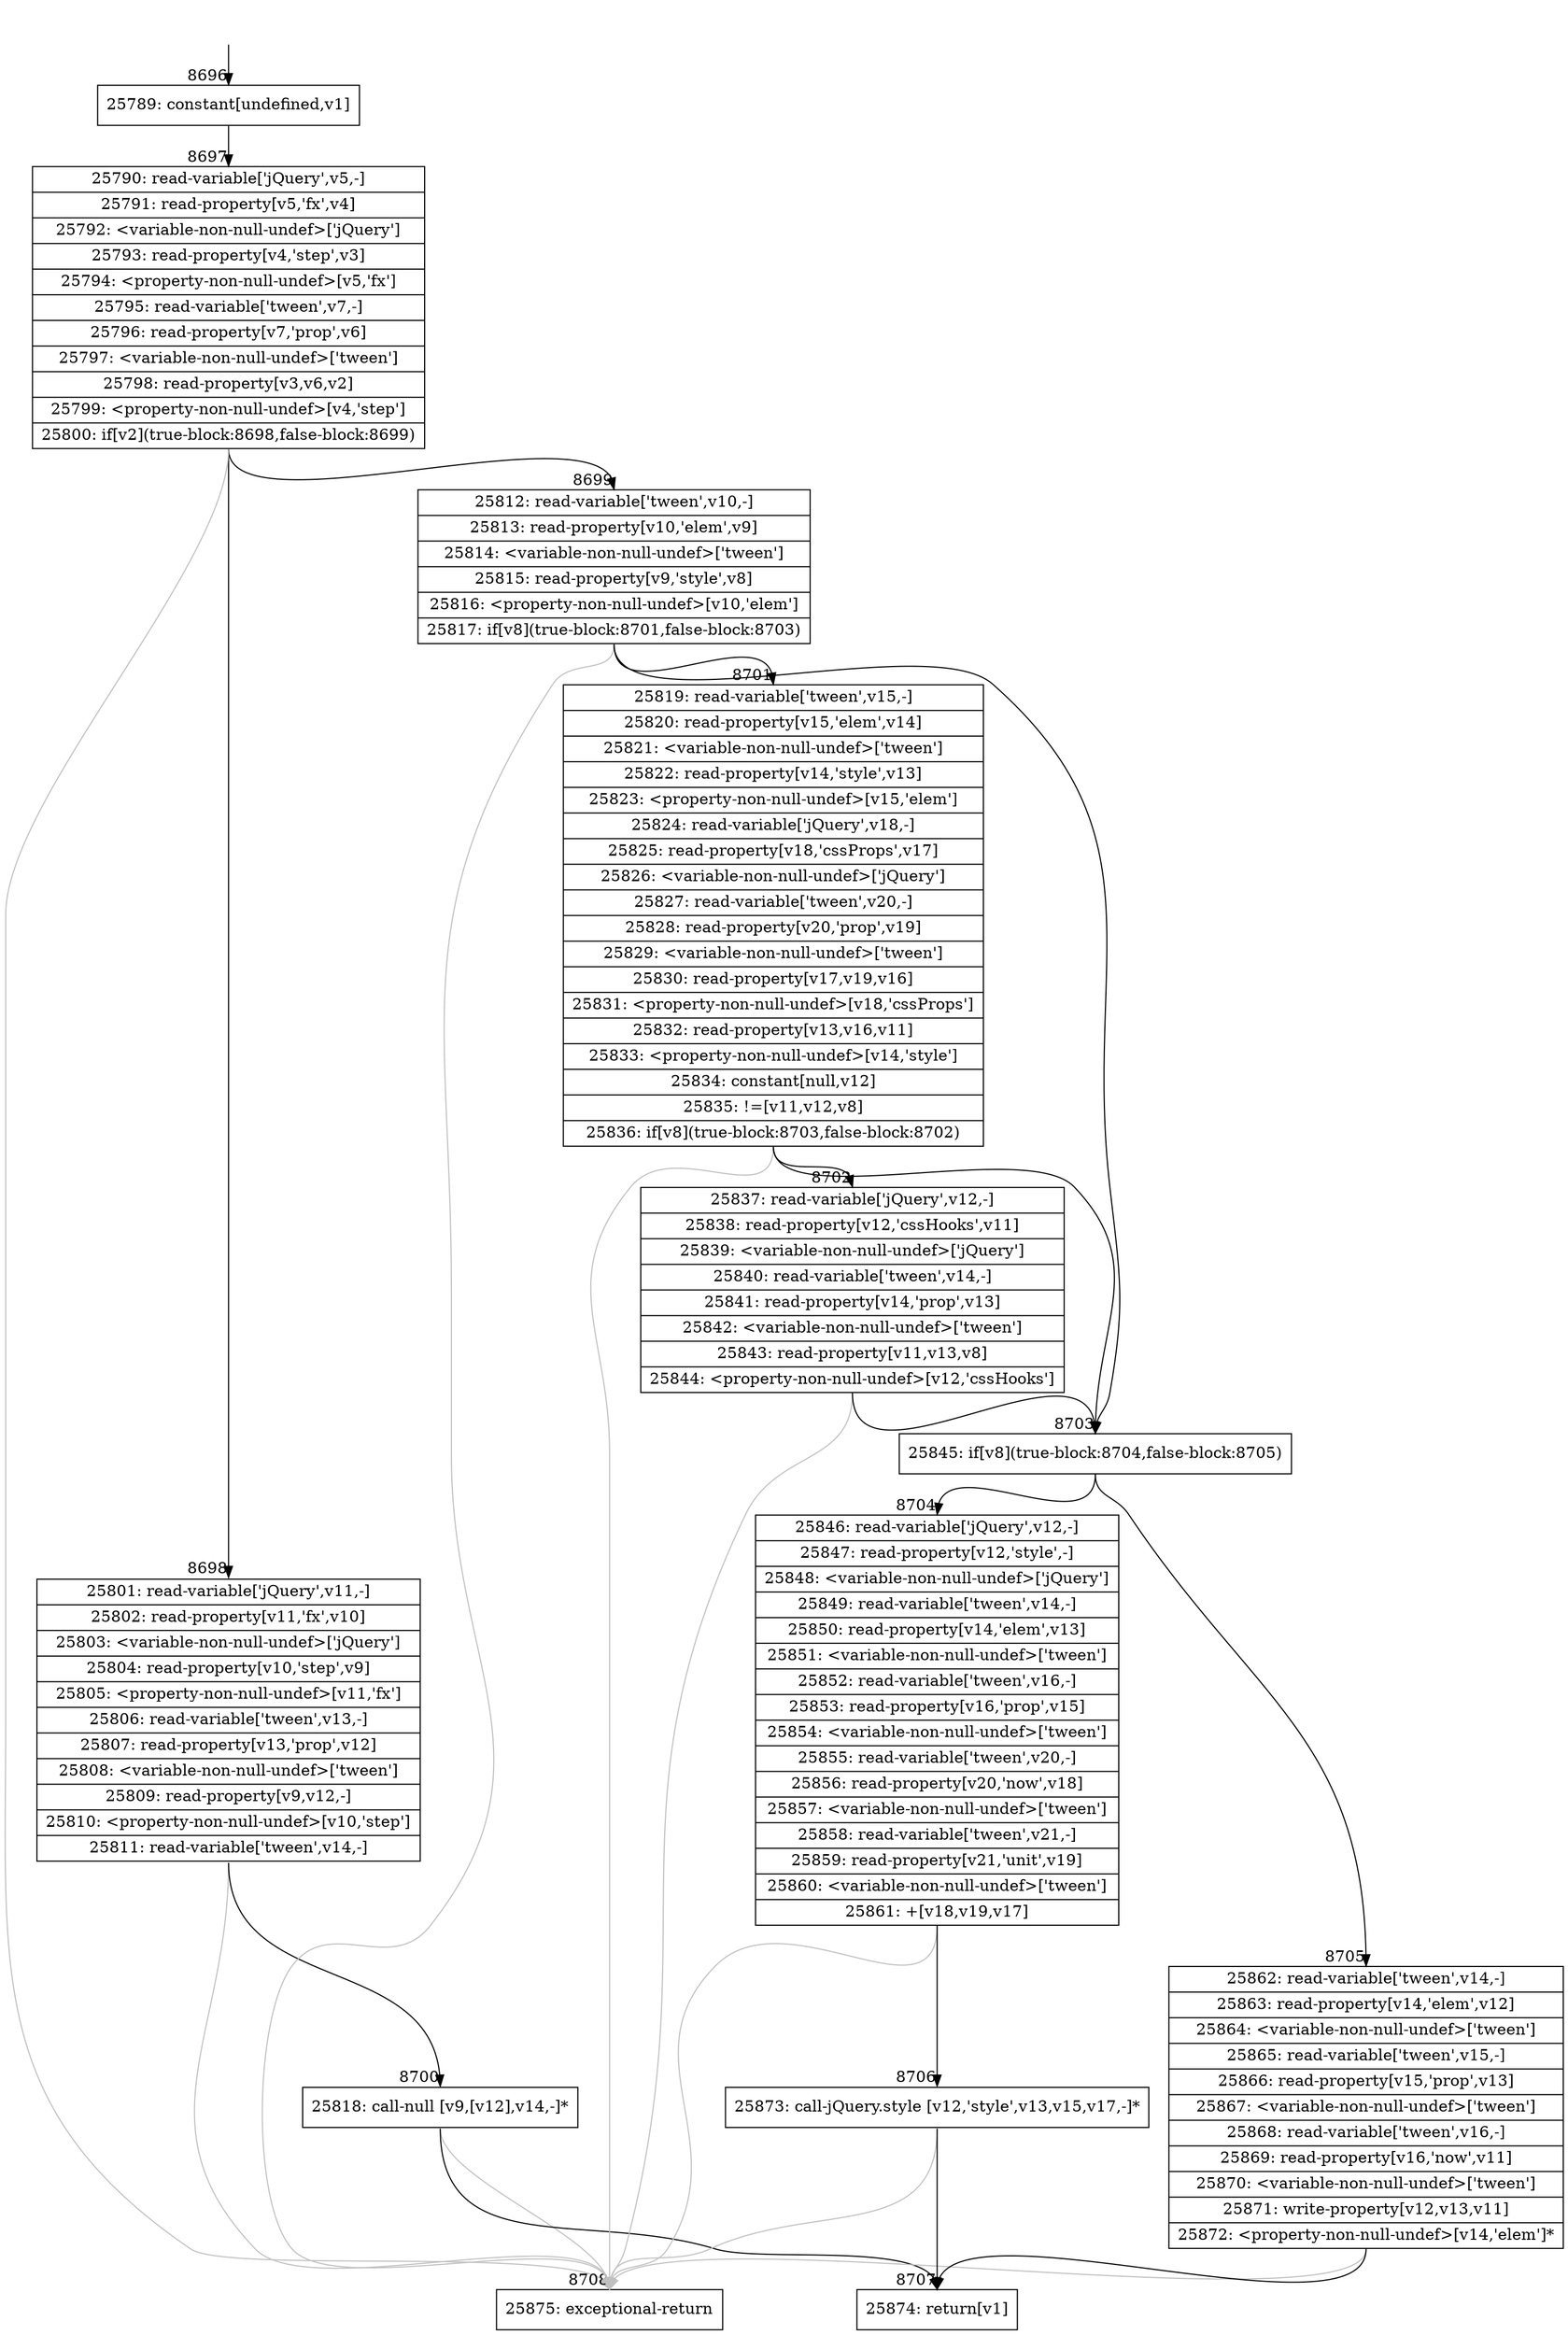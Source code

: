 digraph {
rankdir="TD"
BB_entry538[shape=none,label=""];
BB_entry538 -> BB8696 [tailport=s, headport=n, headlabel="    8696"]
BB8696 [shape=record label="{25789: constant[undefined,v1]}" ] 
BB8696 -> BB8697 [tailport=s, headport=n, headlabel="      8697"]
BB8697 [shape=record label="{25790: read-variable['jQuery',v5,-]|25791: read-property[v5,'fx',v4]|25792: \<variable-non-null-undef\>['jQuery']|25793: read-property[v4,'step',v3]|25794: \<property-non-null-undef\>[v5,'fx']|25795: read-variable['tween',v7,-]|25796: read-property[v7,'prop',v6]|25797: \<variable-non-null-undef\>['tween']|25798: read-property[v3,v6,v2]|25799: \<property-non-null-undef\>[v4,'step']|25800: if[v2](true-block:8698,false-block:8699)}" ] 
BB8697 -> BB8698 [tailport=s, headport=n, headlabel="      8698"]
BB8697 -> BB8699 [tailport=s, headport=n, headlabel="      8699"]
BB8697 -> BB8708 [tailport=s, headport=n, color=gray, headlabel="      8708"]
BB8698 [shape=record label="{25801: read-variable['jQuery',v11,-]|25802: read-property[v11,'fx',v10]|25803: \<variable-non-null-undef\>['jQuery']|25804: read-property[v10,'step',v9]|25805: \<property-non-null-undef\>[v11,'fx']|25806: read-variable['tween',v13,-]|25807: read-property[v13,'prop',v12]|25808: \<variable-non-null-undef\>['tween']|25809: read-property[v9,v12,-]|25810: \<property-non-null-undef\>[v10,'step']|25811: read-variable['tween',v14,-]}" ] 
BB8698 -> BB8700 [tailport=s, headport=n, headlabel="      8700"]
BB8698 -> BB8708 [tailport=s, headport=n, color=gray]
BB8699 [shape=record label="{25812: read-variable['tween',v10,-]|25813: read-property[v10,'elem',v9]|25814: \<variable-non-null-undef\>['tween']|25815: read-property[v9,'style',v8]|25816: \<property-non-null-undef\>[v10,'elem']|25817: if[v8](true-block:8701,false-block:8703)}" ] 
BB8699 -> BB8703 [tailport=s, headport=n, headlabel="      8703"]
BB8699 -> BB8701 [tailport=s, headport=n, headlabel="      8701"]
BB8699 -> BB8708 [tailport=s, headport=n, color=gray]
BB8700 [shape=record label="{25818: call-null [v9,[v12],v14,-]*}" ] 
BB8700 -> BB8707 [tailport=s, headport=n, headlabel="      8707"]
BB8700 -> BB8708 [tailport=s, headport=n, color=gray]
BB8701 [shape=record label="{25819: read-variable['tween',v15,-]|25820: read-property[v15,'elem',v14]|25821: \<variable-non-null-undef\>['tween']|25822: read-property[v14,'style',v13]|25823: \<property-non-null-undef\>[v15,'elem']|25824: read-variable['jQuery',v18,-]|25825: read-property[v18,'cssProps',v17]|25826: \<variable-non-null-undef\>['jQuery']|25827: read-variable['tween',v20,-]|25828: read-property[v20,'prop',v19]|25829: \<variable-non-null-undef\>['tween']|25830: read-property[v17,v19,v16]|25831: \<property-non-null-undef\>[v18,'cssProps']|25832: read-property[v13,v16,v11]|25833: \<property-non-null-undef\>[v14,'style']|25834: constant[null,v12]|25835: !=[v11,v12,v8]|25836: if[v8](true-block:8703,false-block:8702)}" ] 
BB8701 -> BB8703 [tailport=s, headport=n]
BB8701 -> BB8702 [tailport=s, headport=n, headlabel="      8702"]
BB8701 -> BB8708 [tailport=s, headport=n, color=gray]
BB8702 [shape=record label="{25837: read-variable['jQuery',v12,-]|25838: read-property[v12,'cssHooks',v11]|25839: \<variable-non-null-undef\>['jQuery']|25840: read-variable['tween',v14,-]|25841: read-property[v14,'prop',v13]|25842: \<variable-non-null-undef\>['tween']|25843: read-property[v11,v13,v8]|25844: \<property-non-null-undef\>[v12,'cssHooks']}" ] 
BB8702 -> BB8703 [tailport=s, headport=n]
BB8702 -> BB8708 [tailport=s, headport=n, color=gray]
BB8703 [shape=record label="{25845: if[v8](true-block:8704,false-block:8705)}" ] 
BB8703 -> BB8704 [tailport=s, headport=n, headlabel="      8704"]
BB8703 -> BB8705 [tailport=s, headport=n, headlabel="      8705"]
BB8704 [shape=record label="{25846: read-variable['jQuery',v12,-]|25847: read-property[v12,'style',-]|25848: \<variable-non-null-undef\>['jQuery']|25849: read-variable['tween',v14,-]|25850: read-property[v14,'elem',v13]|25851: \<variable-non-null-undef\>['tween']|25852: read-variable['tween',v16,-]|25853: read-property[v16,'prop',v15]|25854: \<variable-non-null-undef\>['tween']|25855: read-variable['tween',v20,-]|25856: read-property[v20,'now',v18]|25857: \<variable-non-null-undef\>['tween']|25858: read-variable['tween',v21,-]|25859: read-property[v21,'unit',v19]|25860: \<variable-non-null-undef\>['tween']|25861: +[v18,v19,v17]}" ] 
BB8704 -> BB8706 [tailport=s, headport=n, headlabel="      8706"]
BB8704 -> BB8708 [tailport=s, headport=n, color=gray]
BB8705 [shape=record label="{25862: read-variable['tween',v14,-]|25863: read-property[v14,'elem',v12]|25864: \<variable-non-null-undef\>['tween']|25865: read-variable['tween',v15,-]|25866: read-property[v15,'prop',v13]|25867: \<variable-non-null-undef\>['tween']|25868: read-variable['tween',v16,-]|25869: read-property[v16,'now',v11]|25870: \<variable-non-null-undef\>['tween']|25871: write-property[v12,v13,v11]|25872: \<property-non-null-undef\>[v14,'elem']*}" ] 
BB8705 -> BB8707 [tailport=s, headport=n]
BB8705 -> BB8708 [tailport=s, headport=n, color=gray]
BB8706 [shape=record label="{25873: call-jQuery.style [v12,'style',v13,v15,v17,-]*}" ] 
BB8706 -> BB8707 [tailport=s, headport=n]
BB8706 -> BB8708 [tailport=s, headport=n, color=gray]
BB8707 [shape=record label="{25874: return[v1]}" ] 
BB8708 [shape=record label="{25875: exceptional-return}" ] 
//#$~ 9081
}
